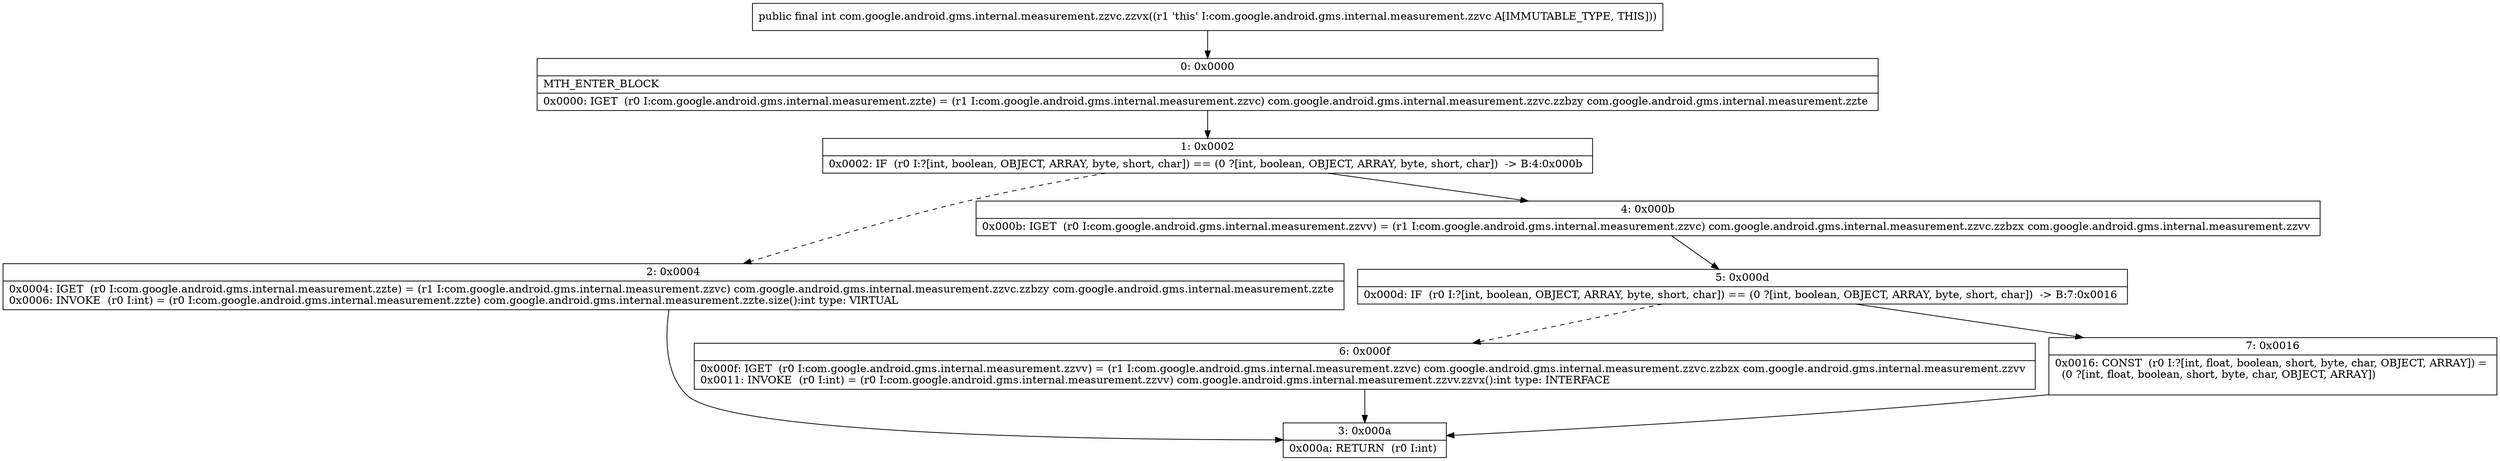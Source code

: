 digraph "CFG forcom.google.android.gms.internal.measurement.zzvc.zzvx()I" {
Node_0 [shape=record,label="{0\:\ 0x0000|MTH_ENTER_BLOCK\l|0x0000: IGET  (r0 I:com.google.android.gms.internal.measurement.zzte) = (r1 I:com.google.android.gms.internal.measurement.zzvc) com.google.android.gms.internal.measurement.zzvc.zzbzy com.google.android.gms.internal.measurement.zzte \l}"];
Node_1 [shape=record,label="{1\:\ 0x0002|0x0002: IF  (r0 I:?[int, boolean, OBJECT, ARRAY, byte, short, char]) == (0 ?[int, boolean, OBJECT, ARRAY, byte, short, char])  \-\> B:4:0x000b \l}"];
Node_2 [shape=record,label="{2\:\ 0x0004|0x0004: IGET  (r0 I:com.google.android.gms.internal.measurement.zzte) = (r1 I:com.google.android.gms.internal.measurement.zzvc) com.google.android.gms.internal.measurement.zzvc.zzbzy com.google.android.gms.internal.measurement.zzte \l0x0006: INVOKE  (r0 I:int) = (r0 I:com.google.android.gms.internal.measurement.zzte) com.google.android.gms.internal.measurement.zzte.size():int type: VIRTUAL \l}"];
Node_3 [shape=record,label="{3\:\ 0x000a|0x000a: RETURN  (r0 I:int) \l}"];
Node_4 [shape=record,label="{4\:\ 0x000b|0x000b: IGET  (r0 I:com.google.android.gms.internal.measurement.zzvv) = (r1 I:com.google.android.gms.internal.measurement.zzvc) com.google.android.gms.internal.measurement.zzvc.zzbzx com.google.android.gms.internal.measurement.zzvv \l}"];
Node_5 [shape=record,label="{5\:\ 0x000d|0x000d: IF  (r0 I:?[int, boolean, OBJECT, ARRAY, byte, short, char]) == (0 ?[int, boolean, OBJECT, ARRAY, byte, short, char])  \-\> B:7:0x0016 \l}"];
Node_6 [shape=record,label="{6\:\ 0x000f|0x000f: IGET  (r0 I:com.google.android.gms.internal.measurement.zzvv) = (r1 I:com.google.android.gms.internal.measurement.zzvc) com.google.android.gms.internal.measurement.zzvc.zzbzx com.google.android.gms.internal.measurement.zzvv \l0x0011: INVOKE  (r0 I:int) = (r0 I:com.google.android.gms.internal.measurement.zzvv) com.google.android.gms.internal.measurement.zzvv.zzvx():int type: INTERFACE \l}"];
Node_7 [shape=record,label="{7\:\ 0x0016|0x0016: CONST  (r0 I:?[int, float, boolean, short, byte, char, OBJECT, ARRAY]) = \l  (0 ?[int, float, boolean, short, byte, char, OBJECT, ARRAY])\l \l}"];
MethodNode[shape=record,label="{public final int com.google.android.gms.internal.measurement.zzvc.zzvx((r1 'this' I:com.google.android.gms.internal.measurement.zzvc A[IMMUTABLE_TYPE, THIS])) }"];
MethodNode -> Node_0;
Node_0 -> Node_1;
Node_1 -> Node_2[style=dashed];
Node_1 -> Node_4;
Node_2 -> Node_3;
Node_4 -> Node_5;
Node_5 -> Node_6[style=dashed];
Node_5 -> Node_7;
Node_6 -> Node_3;
Node_7 -> Node_3;
}

